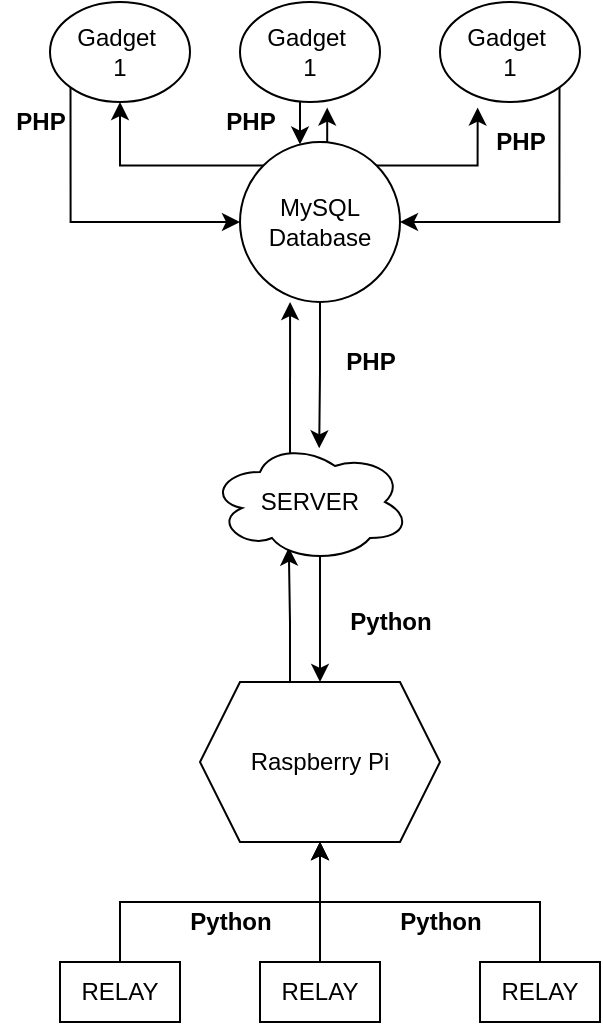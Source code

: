 <mxfile version="15.0.3" type="github">
  <diagram id="QuTF2HXNf4MuVR_0bvwV" name="Page-1">
    <mxGraphModel dx="608" dy="563" grid="1" gridSize="10" guides="1" tooltips="1" connect="1" arrows="1" fold="1" page="1" pageScale="1" pageWidth="850" pageHeight="1100" math="0" shadow="0">
      <root>
        <mxCell id="0" />
        <mxCell id="1" parent="0" />
        <mxCell id="ig9JrMya0COiVjypNyiy-6" style="edgeStyle=orthogonalEdgeStyle;rounded=0;orthogonalLoop=1;jettySize=auto;html=1;exitX=0.5;exitY=0;exitDx=0;exitDy=0;entryX=0.5;entryY=1;entryDx=0;entryDy=0;" edge="1" parent="1" source="ig9JrMya0COiVjypNyiy-1" target="ig9JrMya0COiVjypNyiy-5">
          <mxGeometry relative="1" as="geometry" />
        </mxCell>
        <mxCell id="ig9JrMya0COiVjypNyiy-1" value="RELAY" style="rounded=0;whiteSpace=wrap;html=1;" vertex="1" parent="1">
          <mxGeometry x="200" y="510" width="60" height="30" as="geometry" />
        </mxCell>
        <mxCell id="ig9JrMya0COiVjypNyiy-7" style="edgeStyle=orthogonalEdgeStyle;rounded=0;orthogonalLoop=1;jettySize=auto;html=1;exitX=0.5;exitY=0;exitDx=0;exitDy=0;entryX=0.5;entryY=1;entryDx=0;entryDy=0;" edge="1" parent="1" source="ig9JrMya0COiVjypNyiy-3" target="ig9JrMya0COiVjypNyiy-5">
          <mxGeometry relative="1" as="geometry" />
        </mxCell>
        <mxCell id="ig9JrMya0COiVjypNyiy-3" value="RELAY" style="rounded=0;whiteSpace=wrap;html=1;" vertex="1" parent="1">
          <mxGeometry x="300" y="510" width="60" height="30" as="geometry" />
        </mxCell>
        <mxCell id="ig9JrMya0COiVjypNyiy-9" style="edgeStyle=orthogonalEdgeStyle;rounded=0;orthogonalLoop=1;jettySize=auto;html=1;exitX=0.5;exitY=0;exitDx=0;exitDy=0;entryX=0.5;entryY=1;entryDx=0;entryDy=0;" edge="1" parent="1" source="ig9JrMya0COiVjypNyiy-4" target="ig9JrMya0COiVjypNyiy-5">
          <mxGeometry relative="1" as="geometry" />
        </mxCell>
        <mxCell id="ig9JrMya0COiVjypNyiy-4" value="RELAY" style="rounded=0;whiteSpace=wrap;html=1;" vertex="1" parent="1">
          <mxGeometry x="410" y="510" width="60" height="30" as="geometry" />
        </mxCell>
        <mxCell id="ig9JrMya0COiVjypNyiy-32" style="edgeStyle=orthogonalEdgeStyle;rounded=0;orthogonalLoop=1;jettySize=auto;html=1;exitX=0.375;exitY=0;exitDx=0;exitDy=0;entryX=0.394;entryY=0.88;entryDx=0;entryDy=0;entryPerimeter=0;" edge="1" parent="1" source="ig9JrMya0COiVjypNyiy-5" target="ig9JrMya0COiVjypNyiy-13">
          <mxGeometry relative="1" as="geometry" />
        </mxCell>
        <mxCell id="ig9JrMya0COiVjypNyiy-5" value="Raspberry Pi" style="shape=hexagon;perimeter=hexagonPerimeter2;whiteSpace=wrap;html=1;fixedSize=1;" vertex="1" parent="1">
          <mxGeometry x="270" y="370" width="120" height="80" as="geometry" />
        </mxCell>
        <mxCell id="ig9JrMya0COiVjypNyiy-29" style="edgeStyle=orthogonalEdgeStyle;rounded=0;orthogonalLoop=1;jettySize=auto;html=1;exitX=0.4;exitY=0.1;exitDx=0;exitDy=0;exitPerimeter=0;entryX=0.313;entryY=1;entryDx=0;entryDy=0;entryPerimeter=0;" edge="1" parent="1" source="ig9JrMya0COiVjypNyiy-13" target="ig9JrMya0COiVjypNyiy-14">
          <mxGeometry relative="1" as="geometry" />
        </mxCell>
        <mxCell id="ig9JrMya0COiVjypNyiy-33" style="edgeStyle=orthogonalEdgeStyle;rounded=0;orthogonalLoop=1;jettySize=auto;html=1;exitX=0.55;exitY=0.95;exitDx=0;exitDy=0;exitPerimeter=0;entryX=0.5;entryY=0;entryDx=0;entryDy=0;" edge="1" parent="1" source="ig9JrMya0COiVjypNyiy-13" target="ig9JrMya0COiVjypNyiy-5">
          <mxGeometry relative="1" as="geometry" />
        </mxCell>
        <mxCell id="ig9JrMya0COiVjypNyiy-13" value="SERVER" style="ellipse;shape=cloud;whiteSpace=wrap;html=1;" vertex="1" parent="1">
          <mxGeometry x="275" y="250" width="100" height="60" as="geometry" />
        </mxCell>
        <mxCell id="ig9JrMya0COiVjypNyiy-23" style="edgeStyle=orthogonalEdgeStyle;rounded=0;orthogonalLoop=1;jettySize=auto;html=1;exitX=0;exitY=0;exitDx=0;exitDy=0;entryX=0.5;entryY=1;entryDx=0;entryDy=0;" edge="1" parent="1" source="ig9JrMya0COiVjypNyiy-14" target="ig9JrMya0COiVjypNyiy-18">
          <mxGeometry relative="1" as="geometry">
            <mxPoint x="230" y="90" as="targetPoint" />
          </mxGeometry>
        </mxCell>
        <mxCell id="ig9JrMya0COiVjypNyiy-25" style="edgeStyle=orthogonalEdgeStyle;rounded=0;orthogonalLoop=1;jettySize=auto;html=1;exitX=0.5;exitY=0;exitDx=0;exitDy=0;entryX=0.623;entryY=1.056;entryDx=0;entryDy=0;entryPerimeter=0;" edge="1" parent="1" source="ig9JrMya0COiVjypNyiy-14" target="ig9JrMya0COiVjypNyiy-19">
          <mxGeometry relative="1" as="geometry" />
        </mxCell>
        <mxCell id="ig9JrMya0COiVjypNyiy-26" style="edgeStyle=orthogonalEdgeStyle;rounded=0;orthogonalLoop=1;jettySize=auto;html=1;exitX=1;exitY=0;exitDx=0;exitDy=0;entryX=0.269;entryY=1.056;entryDx=0;entryDy=0;entryPerimeter=0;" edge="1" parent="1" source="ig9JrMya0COiVjypNyiy-14" target="ig9JrMya0COiVjypNyiy-20">
          <mxGeometry relative="1" as="geometry" />
        </mxCell>
        <mxCell id="ig9JrMya0COiVjypNyiy-30" style="edgeStyle=orthogonalEdgeStyle;rounded=0;orthogonalLoop=1;jettySize=auto;html=1;exitX=0.5;exitY=1;exitDx=0;exitDy=0;entryX=0.546;entryY=0.053;entryDx=0;entryDy=0;entryPerimeter=0;" edge="1" parent="1" source="ig9JrMya0COiVjypNyiy-14" target="ig9JrMya0COiVjypNyiy-13">
          <mxGeometry relative="1" as="geometry" />
        </mxCell>
        <mxCell id="ig9JrMya0COiVjypNyiy-14" value="MySQL&lt;br&gt;Database" style="ellipse;whiteSpace=wrap;html=1;aspect=fixed;" vertex="1" parent="1">
          <mxGeometry x="290" y="100" width="80" height="80" as="geometry" />
        </mxCell>
        <mxCell id="ig9JrMya0COiVjypNyiy-22" style="edgeStyle=orthogonalEdgeStyle;rounded=0;orthogonalLoop=1;jettySize=auto;html=1;exitX=0;exitY=1;exitDx=0;exitDy=0;entryX=0;entryY=0.5;entryDx=0;entryDy=0;" edge="1" parent="1" source="ig9JrMya0COiVjypNyiy-18" target="ig9JrMya0COiVjypNyiy-14">
          <mxGeometry relative="1" as="geometry">
            <Array as="points">
              <mxPoint x="205" y="140" />
            </Array>
          </mxGeometry>
        </mxCell>
        <mxCell id="ig9JrMya0COiVjypNyiy-18" value="Gadget&amp;nbsp;&lt;br&gt;1" style="ellipse;whiteSpace=wrap;html=1;" vertex="1" parent="1">
          <mxGeometry x="195" y="30" width="70" height="50" as="geometry" />
        </mxCell>
        <mxCell id="ig9JrMya0COiVjypNyiy-24" style="edgeStyle=orthogonalEdgeStyle;rounded=0;orthogonalLoop=1;jettySize=auto;html=1;exitX=0;exitY=1;exitDx=0;exitDy=0;" edge="1" parent="1" source="ig9JrMya0COiVjypNyiy-19" target="ig9JrMya0COiVjypNyiy-14">
          <mxGeometry relative="1" as="geometry">
            <Array as="points">
              <mxPoint x="320" y="80" />
              <mxPoint x="320" y="80" />
            </Array>
          </mxGeometry>
        </mxCell>
        <mxCell id="ig9JrMya0COiVjypNyiy-19" value="Gadget&amp;nbsp;&lt;br&gt;1" style="ellipse;whiteSpace=wrap;html=1;" vertex="1" parent="1">
          <mxGeometry x="290" y="30" width="70" height="50" as="geometry" />
        </mxCell>
        <mxCell id="ig9JrMya0COiVjypNyiy-27" style="edgeStyle=orthogonalEdgeStyle;rounded=0;orthogonalLoop=1;jettySize=auto;html=1;exitX=1;exitY=1;exitDx=0;exitDy=0;entryX=1;entryY=0.5;entryDx=0;entryDy=0;" edge="1" parent="1" source="ig9JrMya0COiVjypNyiy-20" target="ig9JrMya0COiVjypNyiy-14">
          <mxGeometry relative="1" as="geometry">
            <Array as="points">
              <mxPoint x="450" y="140" />
            </Array>
          </mxGeometry>
        </mxCell>
        <mxCell id="ig9JrMya0COiVjypNyiy-20" value="Gadget&amp;nbsp;&lt;br&gt;1" style="ellipse;whiteSpace=wrap;html=1;" vertex="1" parent="1">
          <mxGeometry x="390" y="30" width="70" height="50" as="geometry" />
        </mxCell>
        <mxCell id="ig9JrMya0COiVjypNyiy-34" value="&lt;b&gt;PHP&lt;/b&gt;" style="text;html=1;align=center;verticalAlign=middle;resizable=0;points=[];autosize=1;strokeColor=none;" vertex="1" parent="1">
          <mxGeometry x="335" y="200" width="40" height="20" as="geometry" />
        </mxCell>
        <mxCell id="ig9JrMya0COiVjypNyiy-35" value="&lt;b&gt;Python&lt;/b&gt;" style="text;html=1;align=center;verticalAlign=middle;resizable=0;points=[];autosize=1;strokeColor=none;" vertex="1" parent="1">
          <mxGeometry x="335" y="330" width="60" height="20" as="geometry" />
        </mxCell>
        <mxCell id="ig9JrMya0COiVjypNyiy-36" value="&lt;b&gt;PHP&lt;/b&gt;" style="text;html=1;align=center;verticalAlign=middle;resizable=0;points=[];autosize=1;strokeColor=none;" vertex="1" parent="1">
          <mxGeometry x="410" y="90" width="40" height="20" as="geometry" />
        </mxCell>
        <mxCell id="ig9JrMya0COiVjypNyiy-37" value="&lt;b&gt;PHP&lt;/b&gt;" style="text;html=1;align=center;verticalAlign=middle;resizable=0;points=[];autosize=1;strokeColor=none;" vertex="1" parent="1">
          <mxGeometry x="275" y="80" width="40" height="20" as="geometry" />
        </mxCell>
        <mxCell id="ig9JrMya0COiVjypNyiy-38" value="&lt;b&gt;PHP&lt;/b&gt;" style="text;html=1;align=center;verticalAlign=middle;resizable=0;points=[];autosize=1;strokeColor=none;" vertex="1" parent="1">
          <mxGeometry x="170" y="80" width="40" height="20" as="geometry" />
        </mxCell>
        <mxCell id="ig9JrMya0COiVjypNyiy-39" value="&lt;b&gt;Python&lt;/b&gt;" style="text;html=1;align=center;verticalAlign=middle;resizable=0;points=[];autosize=1;strokeColor=none;" vertex="1" parent="1">
          <mxGeometry x="360" y="480" width="60" height="20" as="geometry" />
        </mxCell>
        <mxCell id="ig9JrMya0COiVjypNyiy-40" value="&lt;b&gt;Python&lt;/b&gt;" style="text;html=1;align=center;verticalAlign=middle;resizable=0;points=[];autosize=1;strokeColor=none;" vertex="1" parent="1">
          <mxGeometry x="255" y="480" width="60" height="20" as="geometry" />
        </mxCell>
      </root>
    </mxGraphModel>
  </diagram>
</mxfile>
